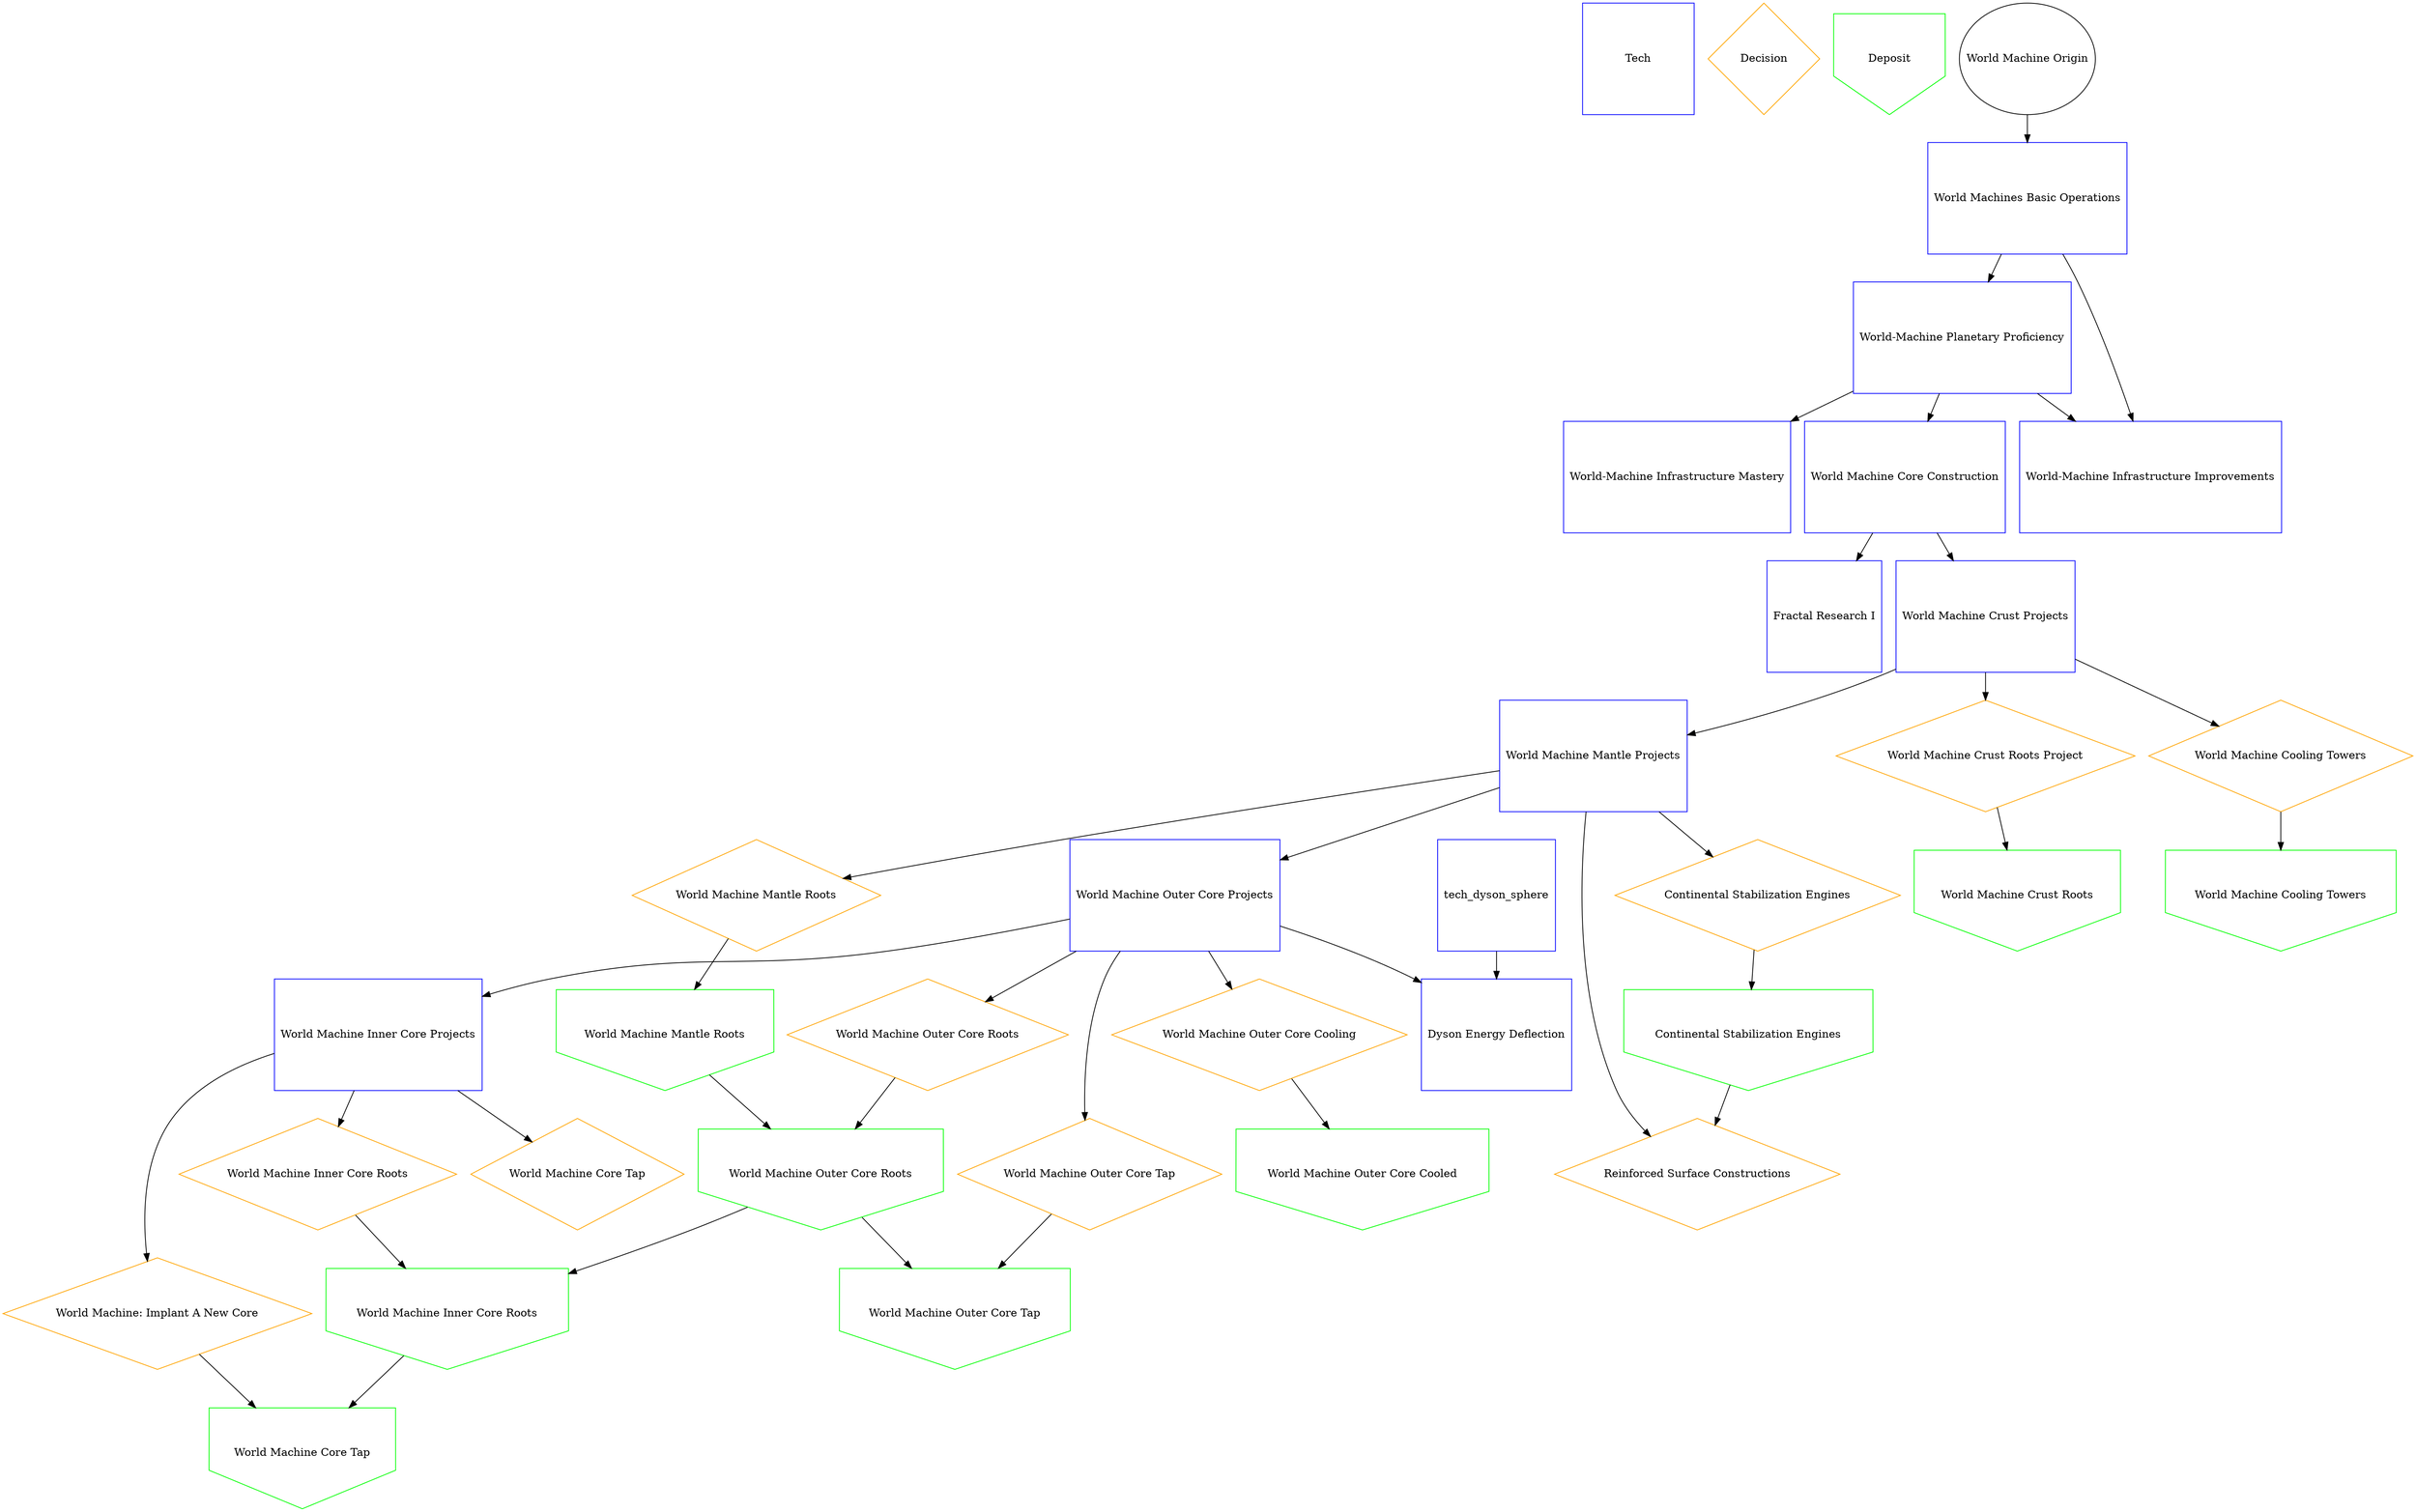 digraph {
    node [fixedsize=false width=2 height=2];
    "Tech" [shape=rectangle color=blue];
    "Decision" [shape=diamond color=orange];
    "Deposit" [shape=invhouse color=green];

    "World Machine Origin" -> "oxr_mdlc_tech_world_machines_unlocked"
    // "World Machine AP" -> "oxr_mdlc_tech_world_machines_unlocked"
    # WM Tech
    oxr_mdlc_tech_world_machines_unlocked [shape=rectangle color=blue label="World Machines Basic Operations"];
    oxr_mdlc_tech_world_machine_planetary_proficiency [shape=rectangle color=blue label="World-Machine Planetary Proficiency"];
    oxr_mdlc_tech_world_machine_planetary_mastery [shape=rectangle color=blue label="World-Machine Infrastructure Mastery"];
    oxr_mdlc_tech_world_machine_wmc_core [shape=rectangle color=blue label="World Machine Core Construction"];
    oxr_mdlc_tech_fractal_basics [shape=rectangle color=blue label="Fractal Research I"];
    oxr_mdlc_tech_world_machine_district_infrastructure [shape=rectangle color=blue label="World-Machine Infrastructure Improvements"];

    "oxr_mdlc_tech_world_machines_unlocked" -> "oxr_mdlc_tech_world_machine_planetary_proficiency"
    "oxr_mdlc_tech_world_machine_planetary_proficiency" -> "oxr_mdlc_tech_world_machine_planetary_mastery"
    "oxr_mdlc_tech_world_machine_wmc_core" -> "oxr_mdlc_tech_fractal_basics"
    # oxr_mdlc_tech_world_machine_district_infrastructure
    "oxr_mdlc_tech_world_machines_unlocked" -> "oxr_mdlc_tech_world_machine_district_infrastructure"
    "oxr_mdlc_tech_world_machine_planetary_proficiency" -> "oxr_mdlc_tech_world_machine_district_infrastructure"
    oxr_mdlc_tech_world_machine_planetary_proficiency -> oxr_mdlc_tech_world_machine_wmc_core;
    # RIKK upgrade tree (TECH)
    rikk_mdlc_tech_world_machine_crust_upgrade [shape=rectangle color=blue label="World Machine Crust Projects"];
    rikk_mdlc_tech_world_machine_mantle_upgrade [shape=rectangle color=blue label="World Machine Mantle Projects"];
    rikk_mdlc_tech_world_machine_inner_core_upgrade [shape=rectangle color=blue label="World Machine Inner Core Projects"];
    rikk_mdlc_tech_world_machine_outer_core_upgrade [shape=rectangle color=blue label="World Machine Outer Core Projects"];
    tech_dyson_sphere [shape=rectangle color=blue];
    rikk_mdlc_tech_world_machine_dyson [shape=rectangle color=blue label="Dyson Energy Deflection"];
    "rikk_mdlc_tech_world_machine_crust_upgrade" -> "rikk_mdlc_tech_world_machine_mantle_upgrade"
    "rikk_mdlc_tech_world_machine_mantle_upgrade" -> "rikk_mdlc_tech_world_machine_outer_core_upgrade"
    "rikk_mdlc_tech_world_machine_outer_core_upgrade" -> "rikk_mdlc_tech_world_machine_inner_core_upgrade"
    "tech_dyson_sphere" -> "rikk_mdlc_tech_world_machine_dyson"
    "rikk_mdlc_tech_world_machine_outer_core_upgrade" -> "rikk_mdlc_tech_world_machine_dyson"
    # RIKK (Decisions)
    node [shape=diamond color=orange];
    rikk_mdlc_decision_world_machine_crust_roots [color=orange label="World Machine Crust Roots Project"];
    rikk_mdlc_decision_world_machine_cooling_towers [label="World Machine Cooling Towers"];
    rikk_mdlc_decision_world_machine_mantle_roots [label="World Machine Mantle Roots"];
    rikk_mdlc_decision_world_machine_mantle_engine [label="Continental Stabilization Engines"];
    rikk_mdlc_decision_world_machine_reinforced_planet [label="Reinforced Surface Constructions"];
    rikk_mdlc_decision_world_machine_outer_core_roots [label="World Machine Outer Core Roots"];
    rikk_mdlc_decision_world_machine_outer_core_tap [label="World Machine Outer Core Tap"];
    rikk_mdlc_decision_world_machine_outer_core_cooling [label="World Machine Outer Core Cooling"];
    rikk_mdlc_decision_world_machine_inner_core_roots [label="World Machine Inner Core Roots"];
    rikk_mdlc_decision_world_machine_core_core [label="World Machine: Implant A New Core"];
    rikk_mdlc_decision_world_machine_inner_core_tap [label="World Machine Core Tap"];
    "rikk_mdlc_tech_world_machine_crust_upgrade" -> "rikk_mdlc_decision_world_machine_crust_roots"
    rikk_mdlc_tech_world_machine_crust_upgrade -> rikk_mdlc_decision_world_machine_cooling_towers;
    rikk_mdlc_tech_world_machine_mantle_upgrade -> rikk_mdlc_decision_world_machine_mantle_roots;
    rikk_mdlc_tech_world_machine_mantle_upgrade -> rikk_mdlc_decision_world_machine_mantle_engine;
    rikk_mdlc_tech_world_machine_mantle_upgrade -> rikk_mdlc_decision_world_machine_reinforced_planet;
    rikk_mdlc_tech_world_machine_outer_core_upgrade -> rikk_mdlc_decision_world_machine_outer_core_roots;
    rikk_mdlc_tech_world_machine_outer_core_upgrade -> rikk_mdlc_decision_world_machine_outer_core_tap;
    rikk_mdlc_tech_world_machine_outer_core_upgrade -> rikk_mdlc_decision_world_machine_outer_core_cooling;
    rikk_mdlc_tech_world_machine_inner_core_upgrade -> rikk_mdlc_decision_world_machine_inner_core_roots;
    rikk_mdlc_tech_world_machine_inner_core_upgrade -> rikk_mdlc_decision_world_machine_core_core;
    rikk_mdlc_tech_world_machine_inner_core_upgrade -> rikk_mdlc_decision_world_machine_inner_core_tap;
    # RIKK DEPOSITS
    node [color=green shape=invhouse];
    rikk_mdlc_d_world_machine_crust_roots [label="World Machine Crust Roots"];
    rikk_mdlc_d_world_machine_cooling_towers [label="World Machine Cooling Towers"];
    rikk_mdlc_d_world_machine_mantle_roots [label="World Machine Mantle Roots"];
    rikk_mdlc_d_world_machine_mantle_engine [shape=invhouse label="Continental Stabilization Engines"];
    rikk_mdlc_d_world_machine_outer_core_roots [shape=invhouse label="World Machine Outer Core Roots"];
    rikk_mdlc_d_world_machine_outer_core_tap [shape=invhouse label="World Machine Outer Core Tap"];
    rikk_mdlc_d_world_machine_outer_core_cooled [shape=invhouse label="World Machine Outer Core Cooled"];
    rikk_mdlc_d_world_machine_inner_core_roots [shape=invhouse label="World Machine Inner Core Roots"];
    // rikk_mdlc_d_world_machine_core_core [shape=invhouse label="World Machine Core"];
    rikk_mdlc_d_world_machine_core_tap [shape=invhouse label="World Machine Core Tap"];
    // rikk_mdlc_d_world_machine_core_refuse [shape=invhouse label="World Core Dump"];
    # Decisions to deposits
    rikk_mdlc_decision_world_machine_crust_roots -> rikk_mdlc_d_world_machine_crust_roots;
    rikk_mdlc_decision_world_machine_cooling_towers -> rikk_mdlc_d_world_machine_cooling_towers;
    rikk_mdlc_decision_world_machine_mantle_roots -> rikk_mdlc_d_world_machine_mantle_roots;
    rikk_mdlc_decision_world_machine_mantle_engine -> rikk_mdlc_d_world_machine_mantle_engine;
    rikk_mdlc_d_world_machine_mantle_engine -> rikk_mdlc_decision_world_machine_reinforced_planet;
    rikk_mdlc_decision_world_machine_outer_core_roots -> rikk_mdlc_d_world_machine_outer_core_roots;
    rikk_mdlc_decision_world_machine_outer_core_tap -> rikk_mdlc_d_world_machine_outer_core_tap;
    rikk_mdlc_decision_world_machine_outer_core_cooling -> rikk_mdlc_d_world_machine_outer_core_cooled;
    rikk_mdlc_decision_world_machine_inner_core_roots -> rikk_mdlc_d_world_machine_inner_core_roots;
    rikk_mdlc_decision_world_machine_core_core -> rikk_mdlc_d_world_machine_core_tap;

    # Deposit to deposit
    rikk_mdlc_d_world_machine_mantle_roots -> rikk_mdlc_d_world_machine_outer_core_roots;
    rikk_mdlc_d_world_machine_outer_core_roots -> rikk_mdlc_d_world_machine_outer_core_tap;
    rikk_mdlc_d_world_machine_outer_core_roots -> rikk_mdlc_d_world_machine_inner_core_roots;
    rikk_mdlc_d_world_machine_inner_core_roots -> rikk_mdlc_d_world_machine_core_tap;

    # OXR to RIKK
    oxr_mdlc_tech_world_machine_wmc_core -> rikk_mdlc_tech_world_machine_crust_upgrade;
    # Alt WM Upgrade tree
    // oxr_mdlc_tech_geologic_heat_shielding_1 [shape=rectangle label="Geologic High-Heat Shielding I"];
    // oxr_mdlc_tech_geologic_heat_shielding_2 [shape=rectangle label="Geologic Kilotemperature Shielding"];
    // oxr_mdlc_tech_geologic_heat_shielding_3 [shape=rectangle label="Extreme Geologic Kilotemperature Shielding"];
    // oxr_mdlc_tech_geologic_scaling_thermoelectrics [shape=rectangle label="Scaling Thermoelectric Application"];
    // oxr_mdlc_tech_geologic_pressurized_construction_1 [shape=rectangle label="Mega-Pressure Construction Techniques"];
    // oxr_mdlc_tech_geologic_pressurized_construction_2 [shape=rectangle label="Giga-Pressure Construction Techniques"];
    // oxr_mdlc_tech_geologic_elastic_materials_1 [shape=rectangle label="Elastic Alloys I"];
    // oxr_mdlc_tech_geologic_elastic_materials_2 [shape=rectangle label="Elastic Alloys II"];
    // oxr_mdlc_tech_geologic_seismic_wave_harvesting_1 [shape=rectangle label="Seismic Wave Harvesting I"];
    // oxr_mdlc_tech_geologic_geodynamo_theory [shape=rectangle label="Geodynamo Theory"];
    // "oxr_mdlc_tech_world_machine_planetary_mastery" -> "oxr_mdlc_tech_geologic_heat_shielding_1"
}